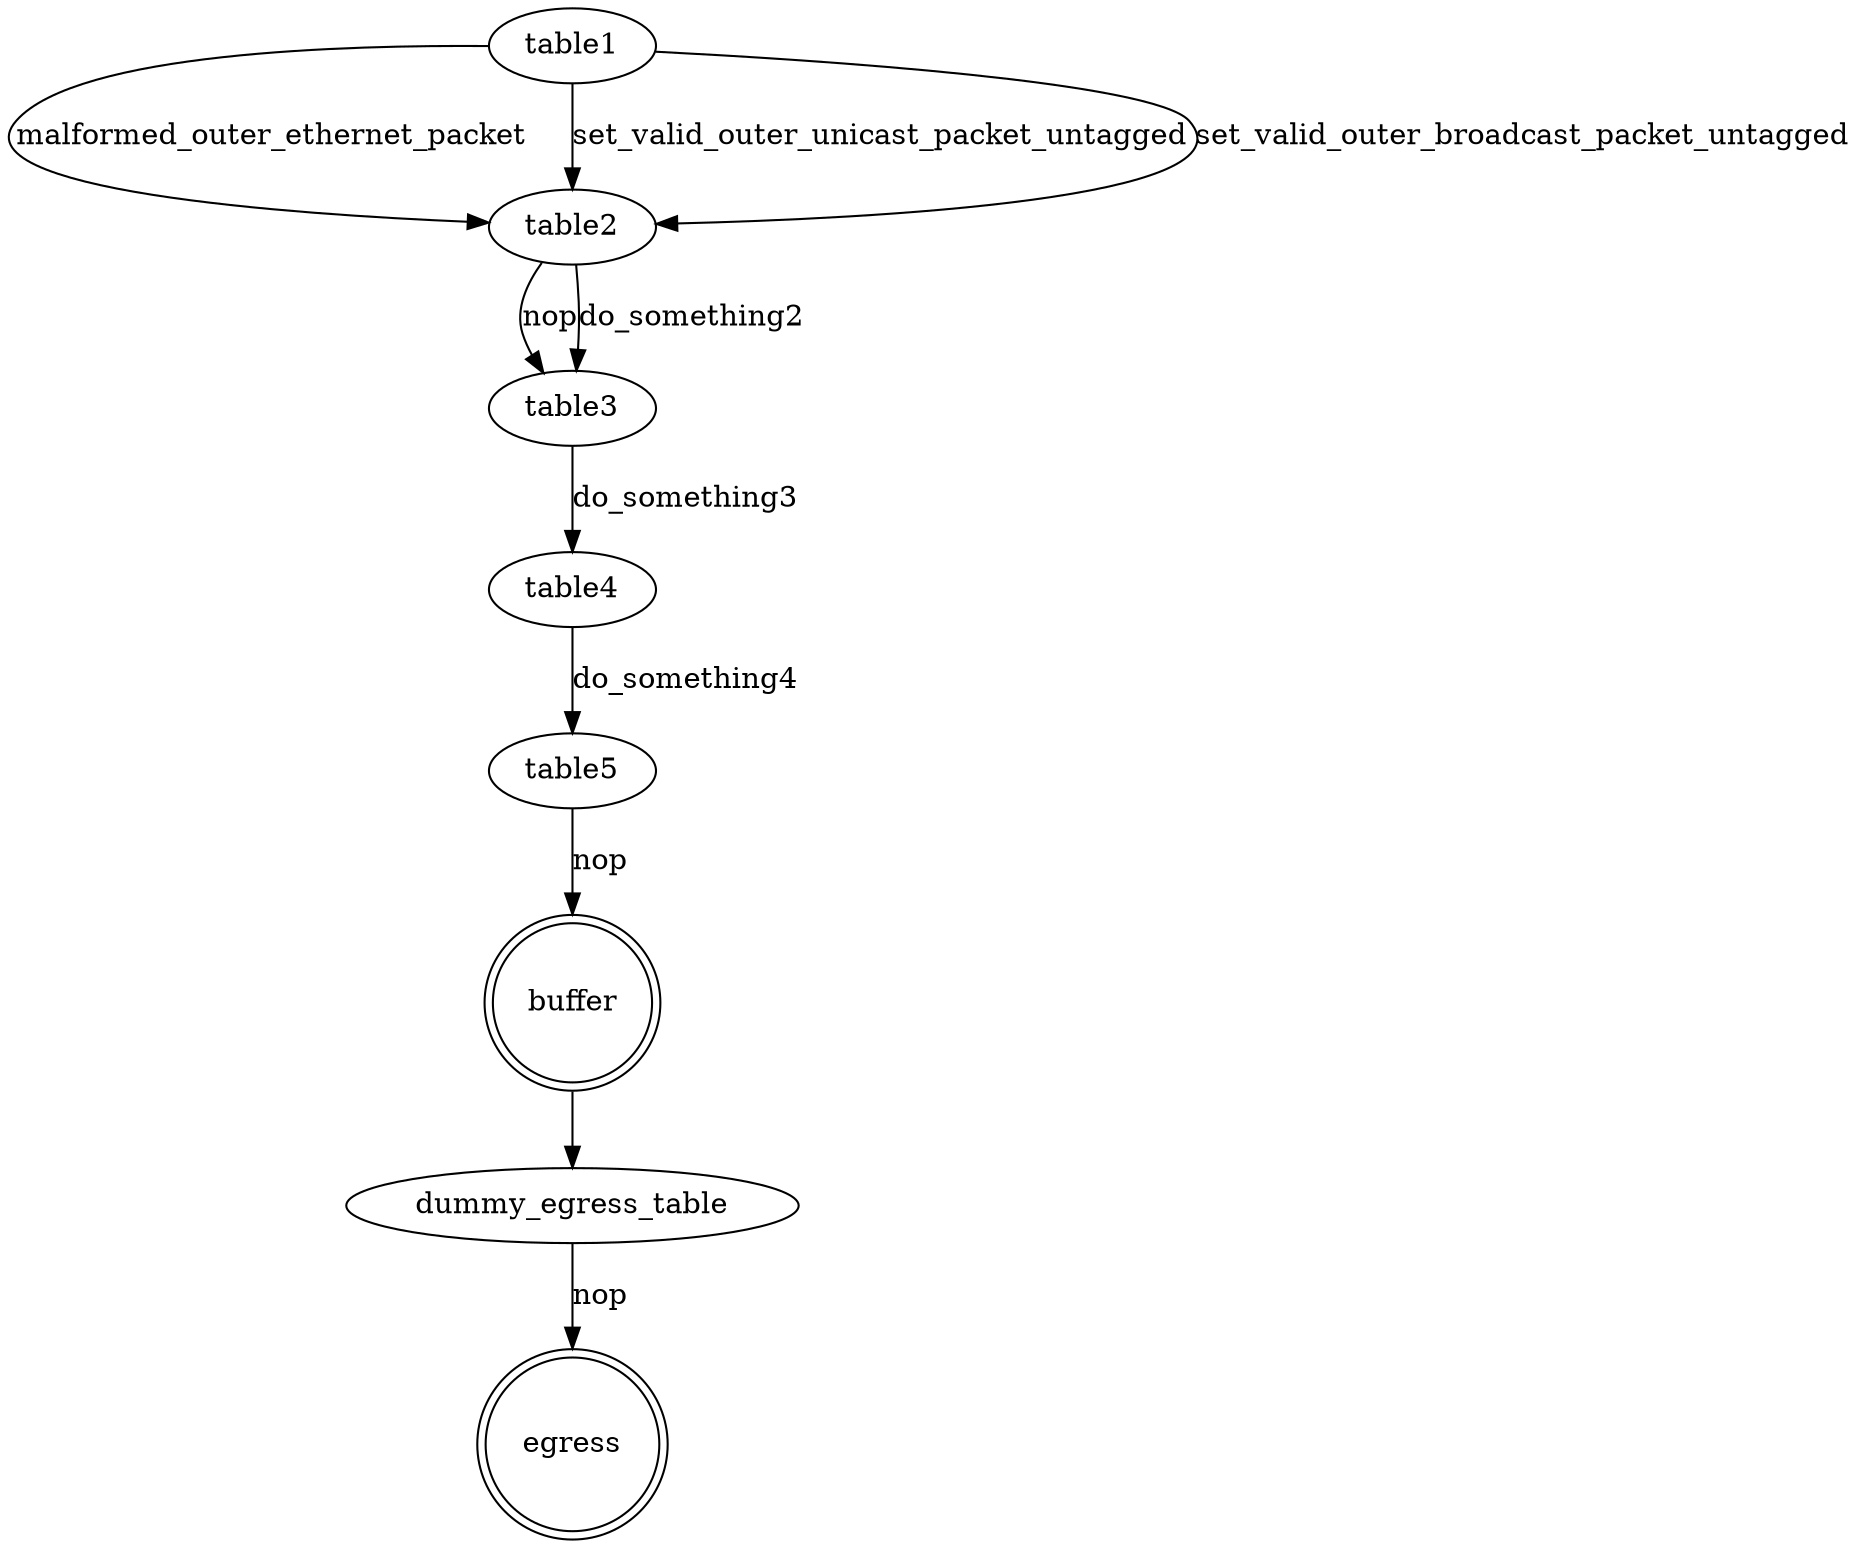 digraph g {
   buffer [shape=doublecircle];
   egress [shape=doublecircle];
   table1 [shape=ellipse];
   table1 -> table2 [arrowhead=normal label="malformed_outer_ethernet_packet"];
   table2 [shape=ellipse];
   table2 -> table3 [arrowhead=normal label="nop"];
   table3 [shape=ellipse];
   table3 -> table4 [arrowhead=normal label="do_something3"];
   table4 [shape=ellipse];
   table4 -> table5 [arrowhead=normal label="do_something4"];
   table5 [shape=ellipse];
   table5 -> buffer [arrowhead=normal label="nop"];
   table2 -> table3 [arrowhead=normal label="do_something2"];
   table1 -> table2 [arrowhead=normal label="set_valid_outer_unicast_packet_untagged"];
   table1 -> table2 [arrowhead=normal label="set_valid_outer_broadcast_packet_untagged"];
   buffer -> dummy_egress_table
   dummy_egress_table [shape=ellipse];
   dummy_egress_table -> egress [arrowhead=normal label="nop"];
}
